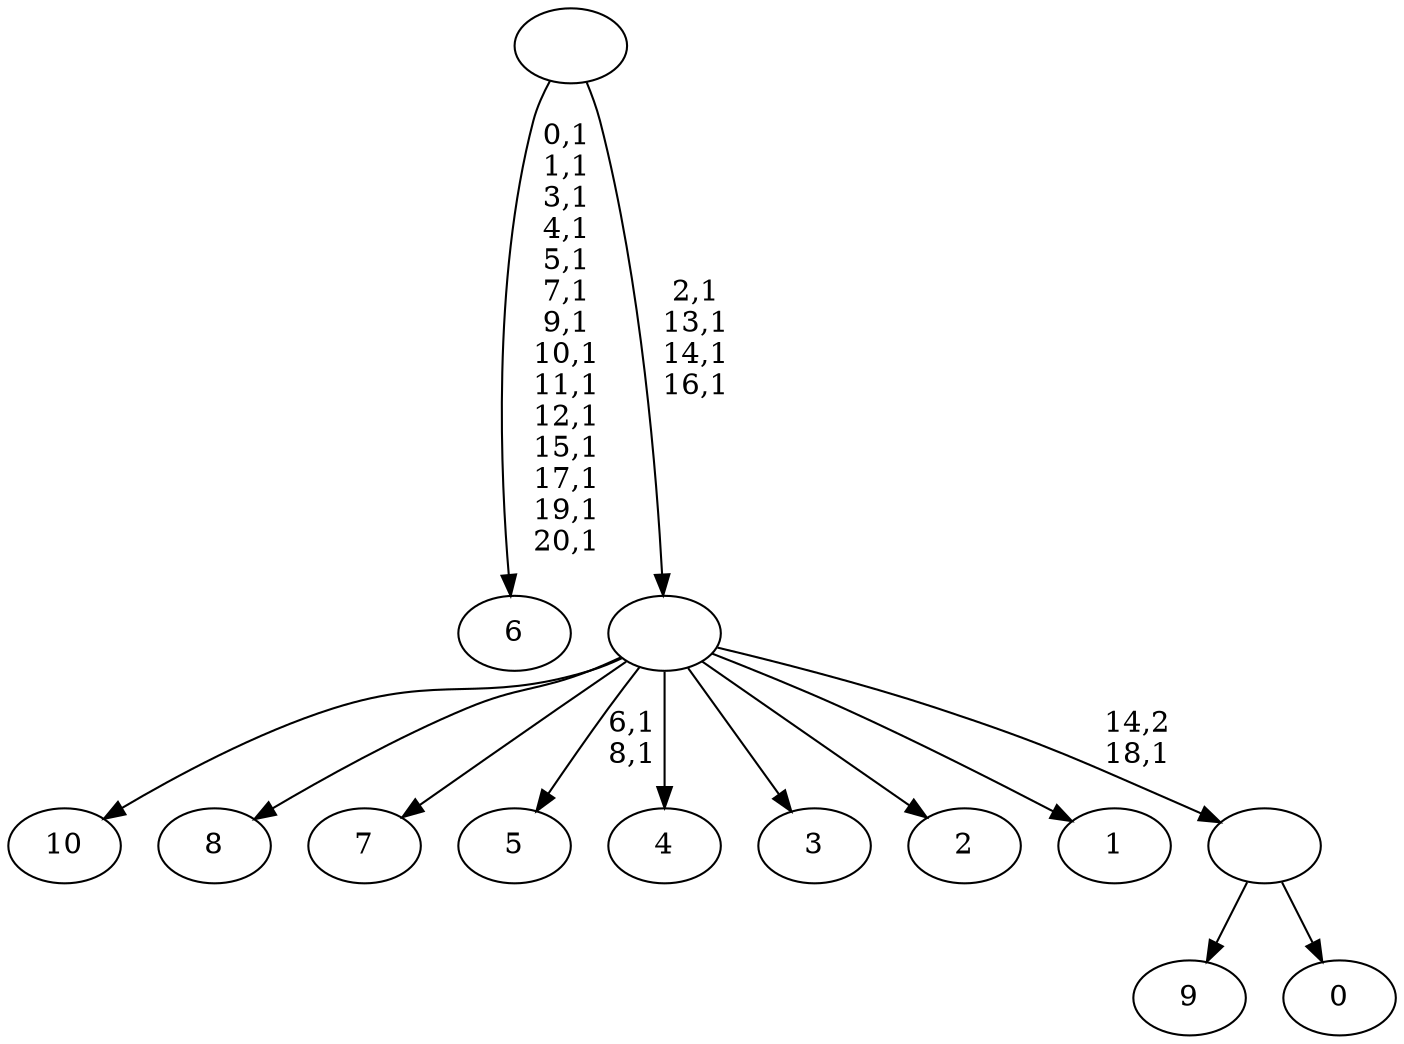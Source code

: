 digraph T {
	32 [label="10"]
	31 [label="9"]
	30 [label="8"]
	29 [label="7"]
	28 [label="6"]
	13 [label="5"]
	10 [label="4"]
	9 [label="3"]
	8 [label="2"]
	7 [label="1"]
	6 [label="0"]
	5 [label=""]
	4 [label=""]
	0 [label=""]
	5 -> 31 [label=""]
	5 -> 6 [label=""]
	4 -> 13 [label="6,1\n8,1"]
	4 -> 32 [label=""]
	4 -> 30 [label=""]
	4 -> 29 [label=""]
	4 -> 10 [label=""]
	4 -> 9 [label=""]
	4 -> 8 [label=""]
	4 -> 7 [label=""]
	4 -> 5 [label="14,2\n18,1"]
	0 -> 4 [label="2,1\n13,1\n14,1\n16,1"]
	0 -> 28 [label="0,1\n1,1\n3,1\n4,1\n5,1\n7,1\n9,1\n10,1\n11,1\n12,1\n15,1\n17,1\n19,1\n20,1"]
}
